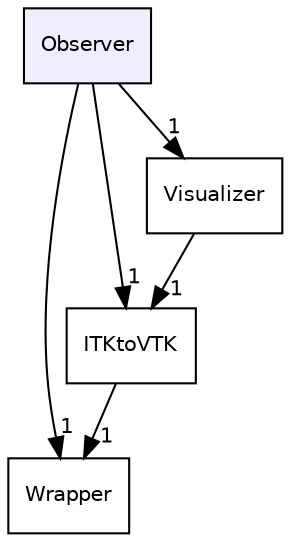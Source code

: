 digraph "/home/adam/Desktop/reg/Observer" {
  compound=true
  node [ fontsize="10", fontname="Helvetica"];
  edge [ labelfontsize="10", labelfontname="Helvetica"];
  dir_ba92baaf72c88f15dbbb6c3d8c2c3d3d [shape=box, label="Observer", style="filled", fillcolor="#eeeeff", pencolor="black", URL="dir_ba92baaf72c88f15dbbb6c3d8c2c3d3d.html"];
  dir_db3c996ab4e4f06b0754c16fcab9ceab [shape=box label="Wrapper" URL="dir_db3c996ab4e4f06b0754c16fcab9ceab.html"];
  dir_41a59422fcad2a1896068ed2599ccf01 [shape=box label="ITKtoVTK" URL="dir_41a59422fcad2a1896068ed2599ccf01.html"];
  dir_2d7cc52dcf9f515cb6358a1ff05d9e6b [shape=box label="Visualizer" URL="dir_2d7cc52dcf9f515cb6358a1ff05d9e6b.html"];
  dir_41a59422fcad2a1896068ed2599ccf01->dir_db3c996ab4e4f06b0754c16fcab9ceab [headlabel="1", labeldistance=1.5 headhref="dir_000015_000020.html"];
  dir_2d7cc52dcf9f515cb6358a1ff05d9e6b->dir_41a59422fcad2a1896068ed2599ccf01 [headlabel="1", labeldistance=1.5 headhref="dir_000019_000015.html"];
  dir_ba92baaf72c88f15dbbb6c3d8c2c3d3d->dir_db3c996ab4e4f06b0754c16fcab9ceab [headlabel="1", labeldistance=1.5 headhref="dir_000016_000020.html"];
  dir_ba92baaf72c88f15dbbb6c3d8c2c3d3d->dir_41a59422fcad2a1896068ed2599ccf01 [headlabel="1", labeldistance=1.5 headhref="dir_000016_000015.html"];
  dir_ba92baaf72c88f15dbbb6c3d8c2c3d3d->dir_2d7cc52dcf9f515cb6358a1ff05d9e6b [headlabel="1", labeldistance=1.5 headhref="dir_000016_000019.html"];
}
